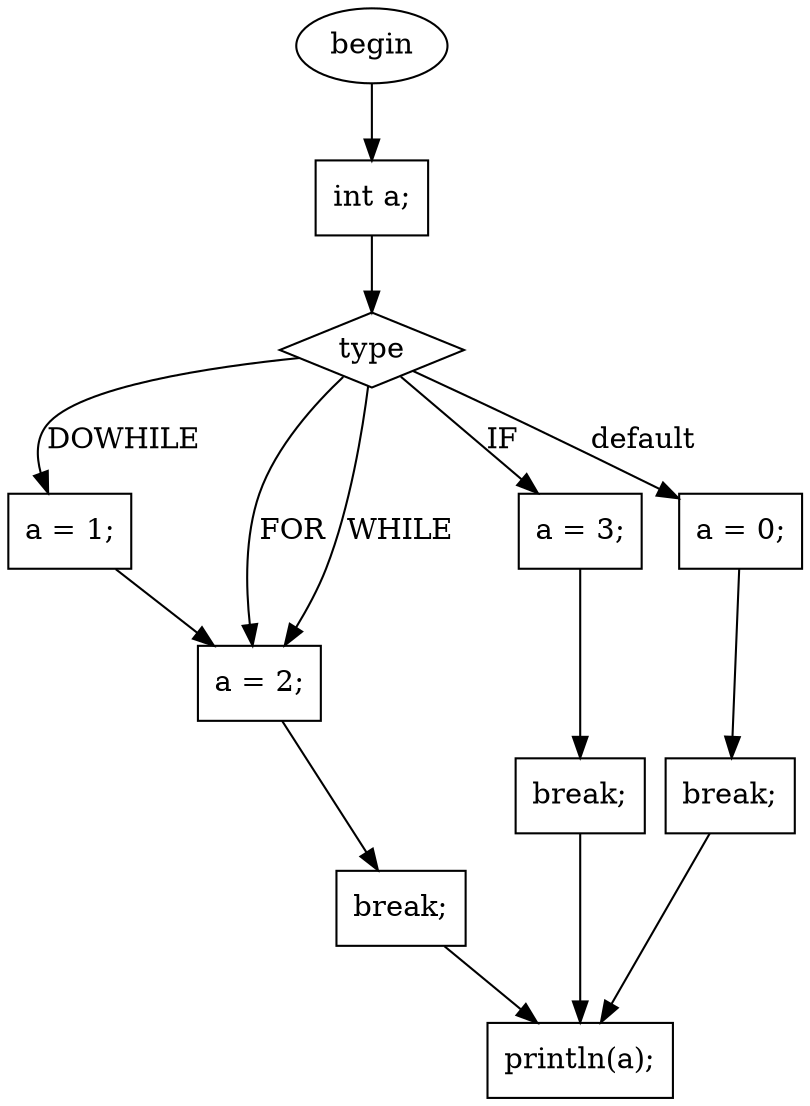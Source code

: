 digraph G{
F0T0[ shape=ellipse, label="begin", style="filled", fillcolor="white"]
F40T45[ shape=box, label="int a;", style="filled", fillcolor="white"]
F47T218[ shape=diamond, label="type", style="filled", fillcolor="white"]
F82T87[ shape=box, label="a = 1;", style="filled", fillcolor="white"]
F134T139[ shape=box, label="a = 2;", style="filled", fillcolor="white"]
F145T150[ shape=box, label="break;", style="filled", fillcolor="white"]
F167T172[ shape=box, label="a = 3;", style="filled", fillcolor="white"]
F178T183[ shape=box, label="break;", style="filled", fillcolor="white"]
F200T205[ shape=box, label="a = 0;", style="filled", fillcolor="white"]
F211T216[ shape=box, label="break;", style="filled", fillcolor="white"]
F220T230[ shape=box, label="println(a);", style="filled", fillcolor="white"]
F0T0 -> F40T45
F40T45 -> F47T218
F134T139 -> F145T150
F167T172 -> F178T183
F200T205 -> F211T216
F47T218 -> F82T87[label="DOWHILE"]
F82T87 -> F134T139
F47T218 -> F134T139[label="FOR"]
F47T218 -> F134T139[label="WHILE"]
F47T218 -> F167T172[label="IF"]
F47T218 -> F200T205[label="default"]
F145T150 -> F220T230
F178T183 -> F220T230
F211T216 -> F220T230
}
